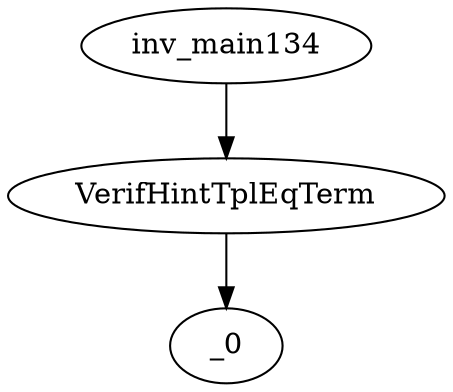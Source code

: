 digraph dag {
0 [label="inv_main134"];
1 [label="VerifHintTplEqTerm"];
2 [label="_0"];
0->1
1 -> 2
}
